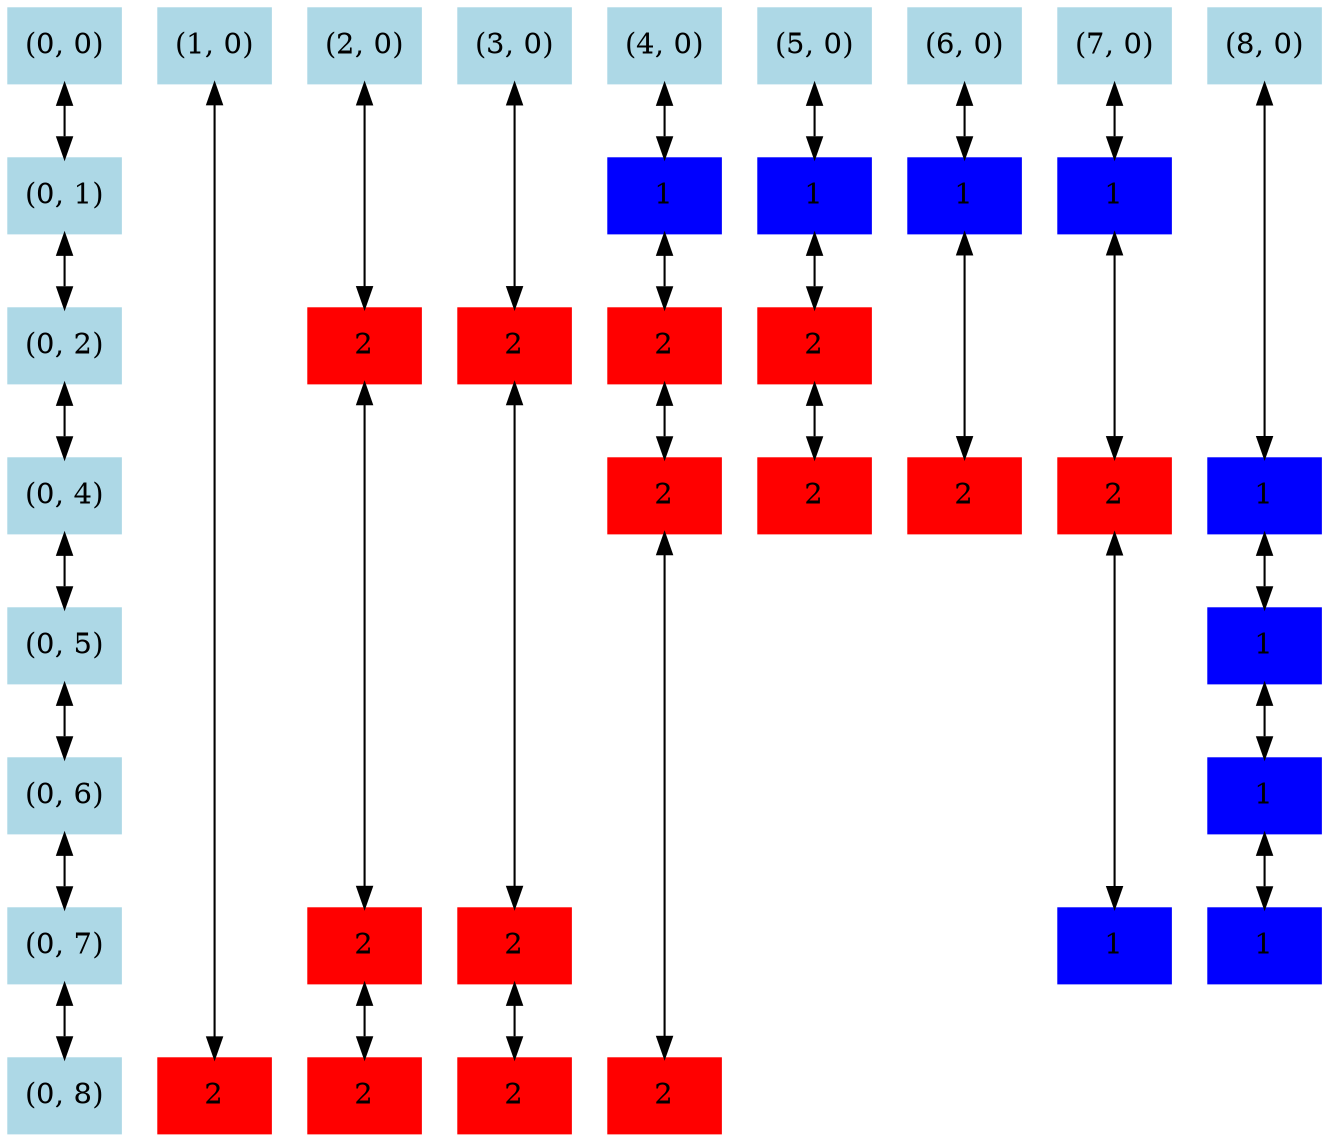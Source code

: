 digraph {
	node [shape=box style=filled]
	{
		rank=same
		node [color=lightblue]
		node00 [label="(0, 0)"]
		rank=same
		node [color=lightblue]
		node10 [label="(1, 0)"]
		rank=same
		node [color=lightblue]
		node20 [label="(2, 0)"]
		rank=same
		node [color=lightblue]
		node30 [label="(3, 0)"]
		rank=same
		node [color=lightblue]
		node40 [label="(4, 0)"]
		rank=same
		node [color=lightblue]
		node50 [label="(5, 0)"]
		rank=same
		node [color=lightblue]
		node60 [label="(6, 0)"]
		rank=same
		node [color=lightblue]
		node70 [label="(7, 0)"]
		rank=same
		node [color=lightblue]
		node80 [label="(8, 0)"]
	}
	{
		rank=same
		node [color=lightblue]
		node01 [label="(0, 1)"]
		rank=same
		node [color=blue]
		node41 [label=1]
		rank=same
		node [color=blue]
		node51 [label=1]
		rank=same
		node [color=blue]
		node61 [label=1]
		rank=same
		node [color=blue]
		node71 [label=1]
	}
	{
		rank=same
		node [color=lightblue]
		node02 [label="(0, 2)"]
		rank=same
		node [color=red]
		node22 [label=2]
		rank=same
		node [color=red]
		node32 [label=2]
		rank=same
		node [color=red]
		node42 [label=2]
		rank=same
		node [color=red]
		node52 [label=2]
	}
	{
		rank=same
		node [color=lightblue]
		node04 [label="(0, 4)"]
		rank=same
		node [color=red]
		node44 [label=2]
		rank=same
		node [color=red]
		node54 [label=2]
		rank=same
		node [color=red]
		node64 [label=2]
		rank=same
		node [color=red]
		node74 [label=2]
		rank=same
		node [color=blue]
		node84 [label=1]
	}
	{
		rank=same
		node [color=lightblue]
		node05 [label="(0, 5)"]
		rank=same
		node [color=blue]
		node85 [label=1]
	}
	{
		rank=same
		node [color=lightblue]
		node06 [label="(0, 6)"]
		rank=same
		node [color=blue]
		node86 [label=1]
	}
	{
		rank=same
		node [color=lightblue]
		node07 [label="(0, 7)"]
		rank=same
		node [color=red]
		node27 [label=2]
		rank=same
		node [color=red]
		node37 [label=2]
		rank=same
		node [color=blue]
		node77 [label=1]
		rank=same
		node [color=blue]
		node87 [label=1]
	}
	{
		rank=same
		node [color=lightblue]
		node08 [label="(0, 8)"]
		rank=same
		node [color=red]
		node18 [label=2]
		rank=same
		node [color=red]
		node28 [label=2]
		rank=same
		node [color=red]
		node38 [label=2]
		rank=same
		node [color=red]
		node48 [label=2]
	}
	node00 -> node01 [dir=both]
	node01 -> node02 [dir=both]
	node02 -> node04 [dir=both]
	node04 -> node05 [dir=both]
	node05 -> node06 [dir=both]
	node06 -> node07 [dir=both]
	node07 -> node08 [dir=both]
	node10 -> node18 [dir=both]
	node20 -> node22 [dir=both]
	node22 -> node27 [dir=both]
	node27 -> node28 [dir=both]
	node30 -> node32 [dir=both]
	node32 -> node37 [dir=both]
	node37 -> node38 [dir=both]
	node40 -> node41 [dir=both]
	node41 -> node42 [dir=both]
	node42 -> node44 [dir=both]
	node44 -> node48 [dir=both]
	node50 -> node51 [dir=both]
	node51 -> node52 [dir=both]
	node52 -> node54 [dir=both]
	node60 -> node61 [dir=both]
	node61 -> node64 [dir=both]
	node70 -> node71 [dir=both]
	node71 -> node74 [dir=both]
	node74 -> node77 [dir=both]
	node80 -> node84 [dir=both]
	node84 -> node85 [dir=both]
	node85 -> node86 [dir=both]
	node86 -> node87 [dir=both]
}
